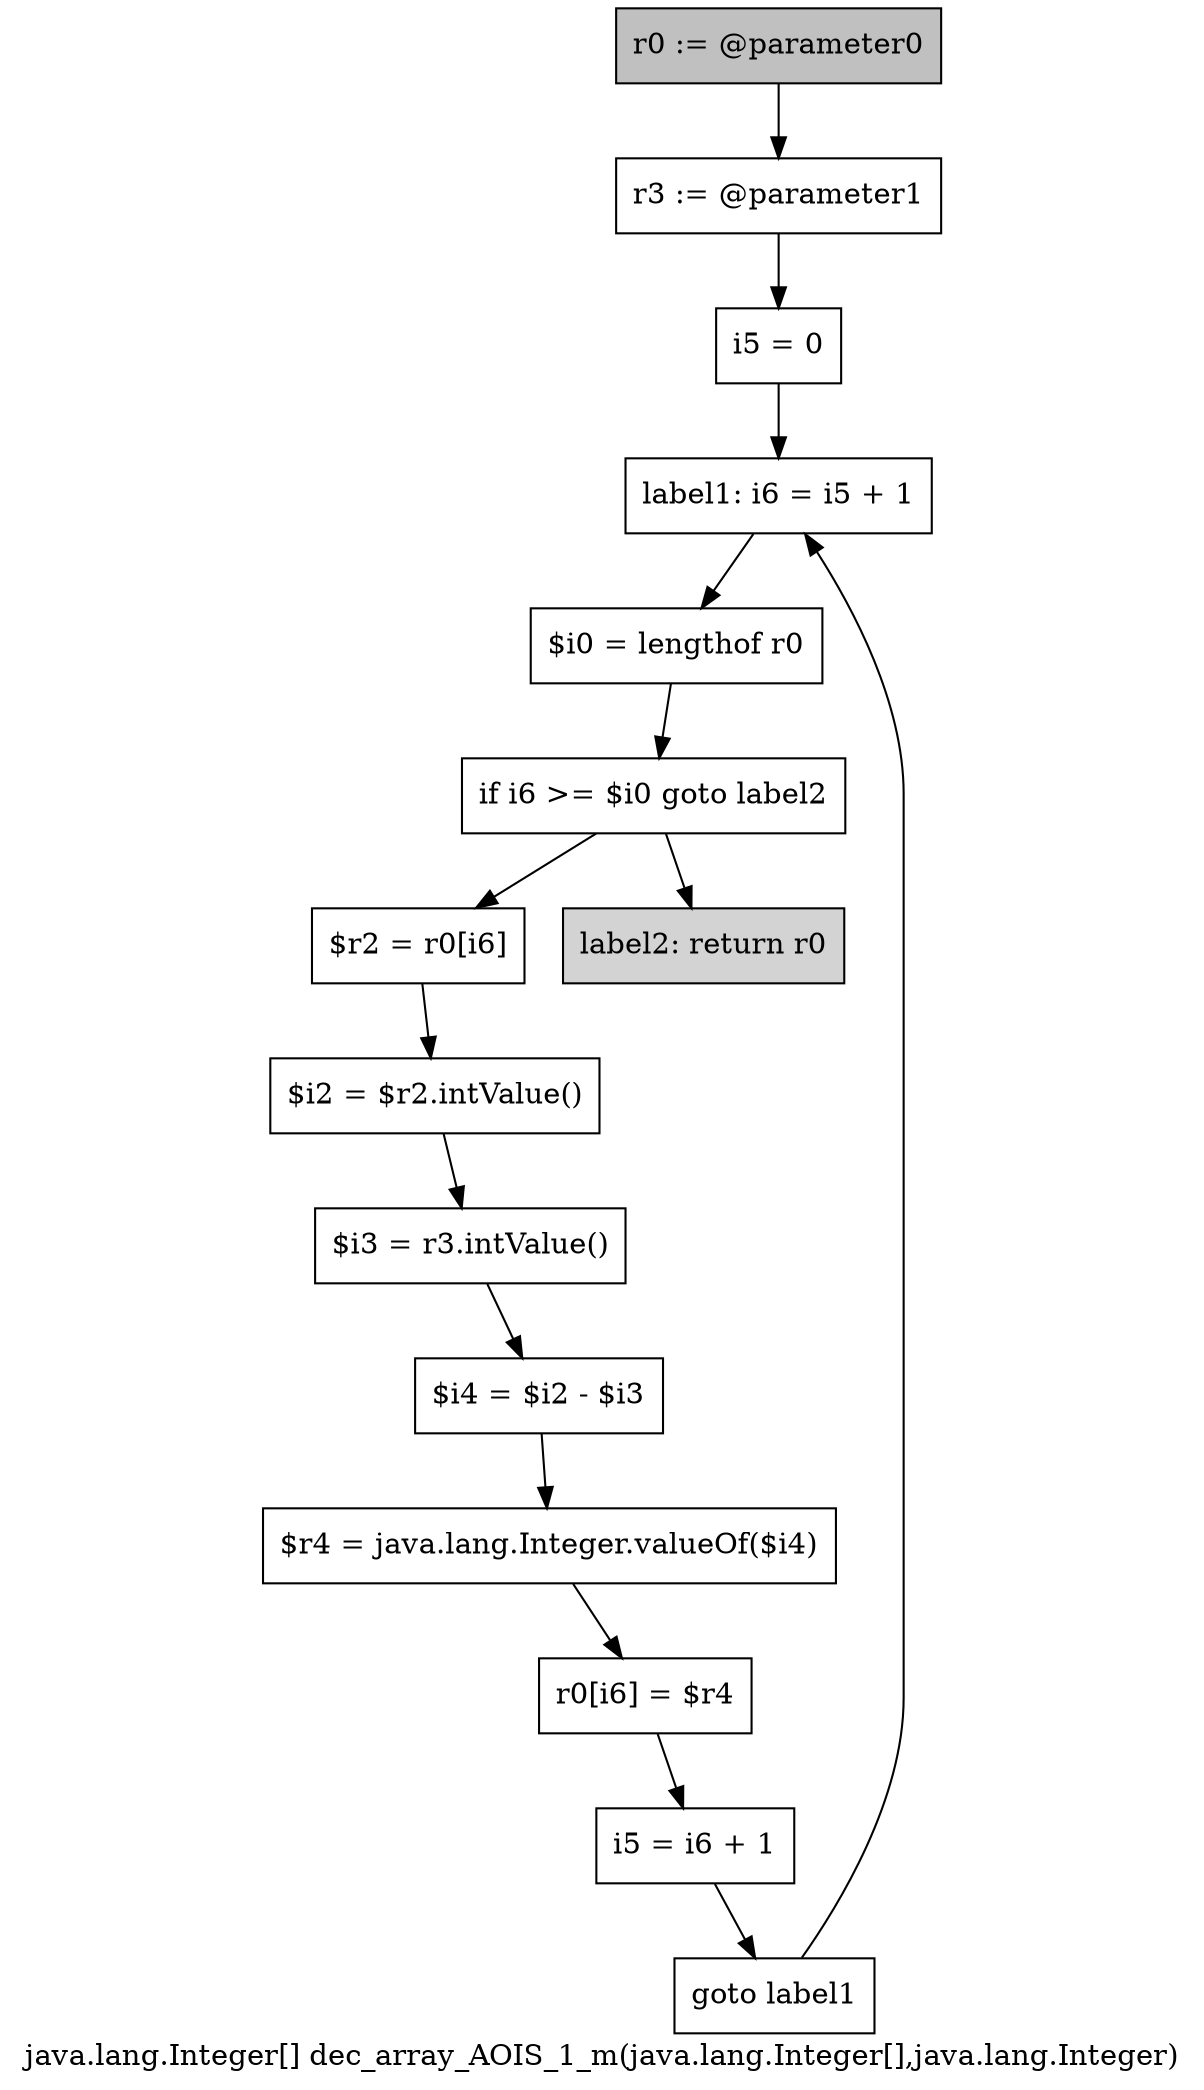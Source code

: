 digraph "java.lang.Integer[] dec_array_AOIS_1_m(java.lang.Integer[],java.lang.Integer)" {
    label="java.lang.Integer[] dec_array_AOIS_1_m(java.lang.Integer[],java.lang.Integer)";
    node [shape=box];
    "0" [style=filled,fillcolor=gray,label="r0 := @parameter0",];
    "1" [label="r3 := @parameter1",];
    "0"->"1";
    "2" [label="i5 = 0",];
    "1"->"2";
    "3" [label="label1: i6 = i5 + 1",];
    "2"->"3";
    "4" [label="$i0 = lengthof r0",];
    "3"->"4";
    "5" [label="if i6 >= $i0 goto label2",];
    "4"->"5";
    "6" [label="$r2 = r0[i6]",];
    "5"->"6";
    "14" [style=filled,fillcolor=lightgray,label="label2: return r0",];
    "5"->"14";
    "7" [label="$i2 = $r2.intValue()",];
    "6"->"7";
    "8" [label="$i3 = r3.intValue()",];
    "7"->"8";
    "9" [label="$i4 = $i2 - $i3",];
    "8"->"9";
    "10" [label="$r4 = java.lang.Integer.valueOf($i4)",];
    "9"->"10";
    "11" [label="r0[i6] = $r4",];
    "10"->"11";
    "12" [label="i5 = i6 + 1",];
    "11"->"12";
    "13" [label="goto label1",];
    "12"->"13";
    "13"->"3";
}
